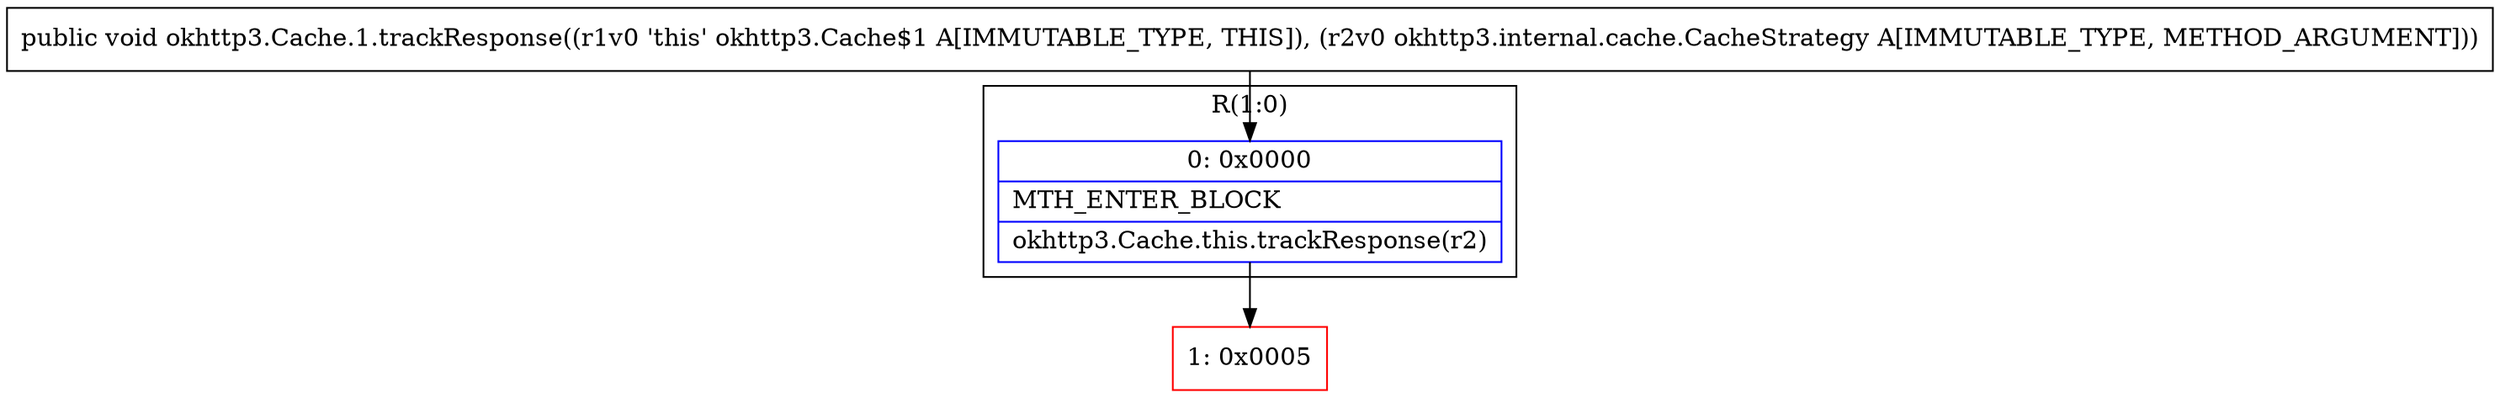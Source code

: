 digraph "CFG forokhttp3.Cache.1.trackResponse(Lokhttp3\/internal\/cache\/CacheStrategy;)V" {
subgraph cluster_Region_2089819444 {
label = "R(1:0)";
node [shape=record,color=blue];
Node_0 [shape=record,label="{0\:\ 0x0000|MTH_ENTER_BLOCK\l|okhttp3.Cache.this.trackResponse(r2)\l}"];
}
Node_1 [shape=record,color=red,label="{1\:\ 0x0005}"];
MethodNode[shape=record,label="{public void okhttp3.Cache.1.trackResponse((r1v0 'this' okhttp3.Cache$1 A[IMMUTABLE_TYPE, THIS]), (r2v0 okhttp3.internal.cache.CacheStrategy A[IMMUTABLE_TYPE, METHOD_ARGUMENT])) }"];
MethodNode -> Node_0;
Node_0 -> Node_1;
}

